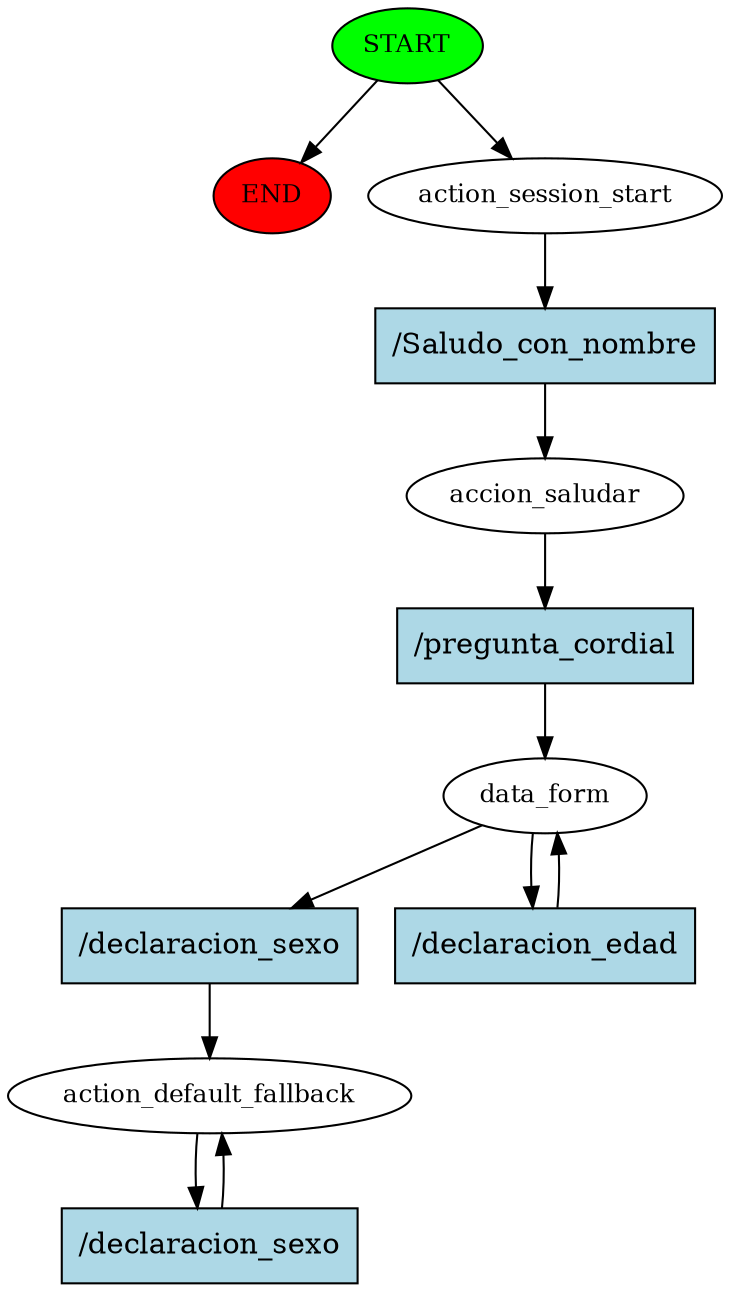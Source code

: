 digraph  {
0 [class="start active", fillcolor=green, fontsize=12, label=START, style=filled];
"-1" [class=end, fillcolor=red, fontsize=12, label=END, style=filled];
1 [class=active, fontsize=12, label=action_session_start];
2 [class=active, fontsize=12, label=accion_saludar];
3 [class=active, fontsize=12, label=data_form];
5 [class="active dashed", fontsize=12, label=action_default_fallback];
7 [class="intent active", fillcolor=lightblue, label="/Saludo_con_nombre", shape=rect, style=filled];
8 [class="intent active", fillcolor=lightblue, label="/pregunta_cordial", shape=rect, style=filled];
9 [class="intent active", fillcolor=lightblue, label="/declaracion_sexo", shape=rect, style=filled];
10 [class="intent active", fillcolor=lightblue, label="/declaracion_edad", shape=rect, style=filled];
11 [class="intent active", fillcolor=lightblue, label="/declaracion_sexo", shape=rect, style=filled];
0 -> "-1"  [class="", key=NONE, label=""];
0 -> 1  [class=active, key=NONE, label=""];
1 -> 7  [class=active, key=0];
2 -> 8  [class=active, key=0];
3 -> 9  [class=active, key=0];
3 -> 10  [class=active, key=0];
5 -> 11  [class=active, key=0];
7 -> 2  [class=active, key=0];
8 -> 3  [class=active, key=0];
9 -> 5  [class=active, key=0];
10 -> 3  [class=active, key=0];
11 -> 5  [class=active, key=0];
}
